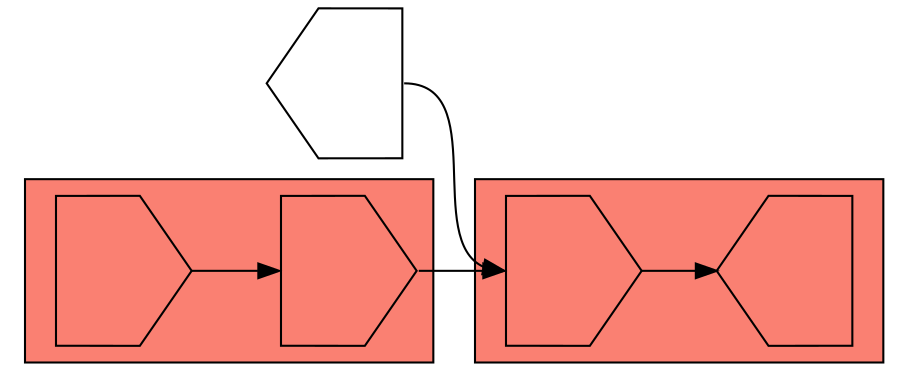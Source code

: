 digraph asm {
	rotate=90;
	edge [headport=n,tailport=s];
subgraph cluster_C20808_2830 {
	20808 [label="",height=1,width=1,shape=invhouse];
	2830 [label="",height=1,width=1,shape=invhouse];
	style=filled;
	fillcolor=salmon;
}
subgraph cluster_C1854_6498 {
	1854 [label="",height=1,width=1,shape=invhouse];
	6498 [label="",height=1,width=1,shape=house];
	style=filled;
	fillcolor=salmon;
}
	2661 [label="",height=1,width=1,shape=house];
	20808 -> 2830
	2830 -> 1854
	1854 -> 6498
	2661 -> 1854
}